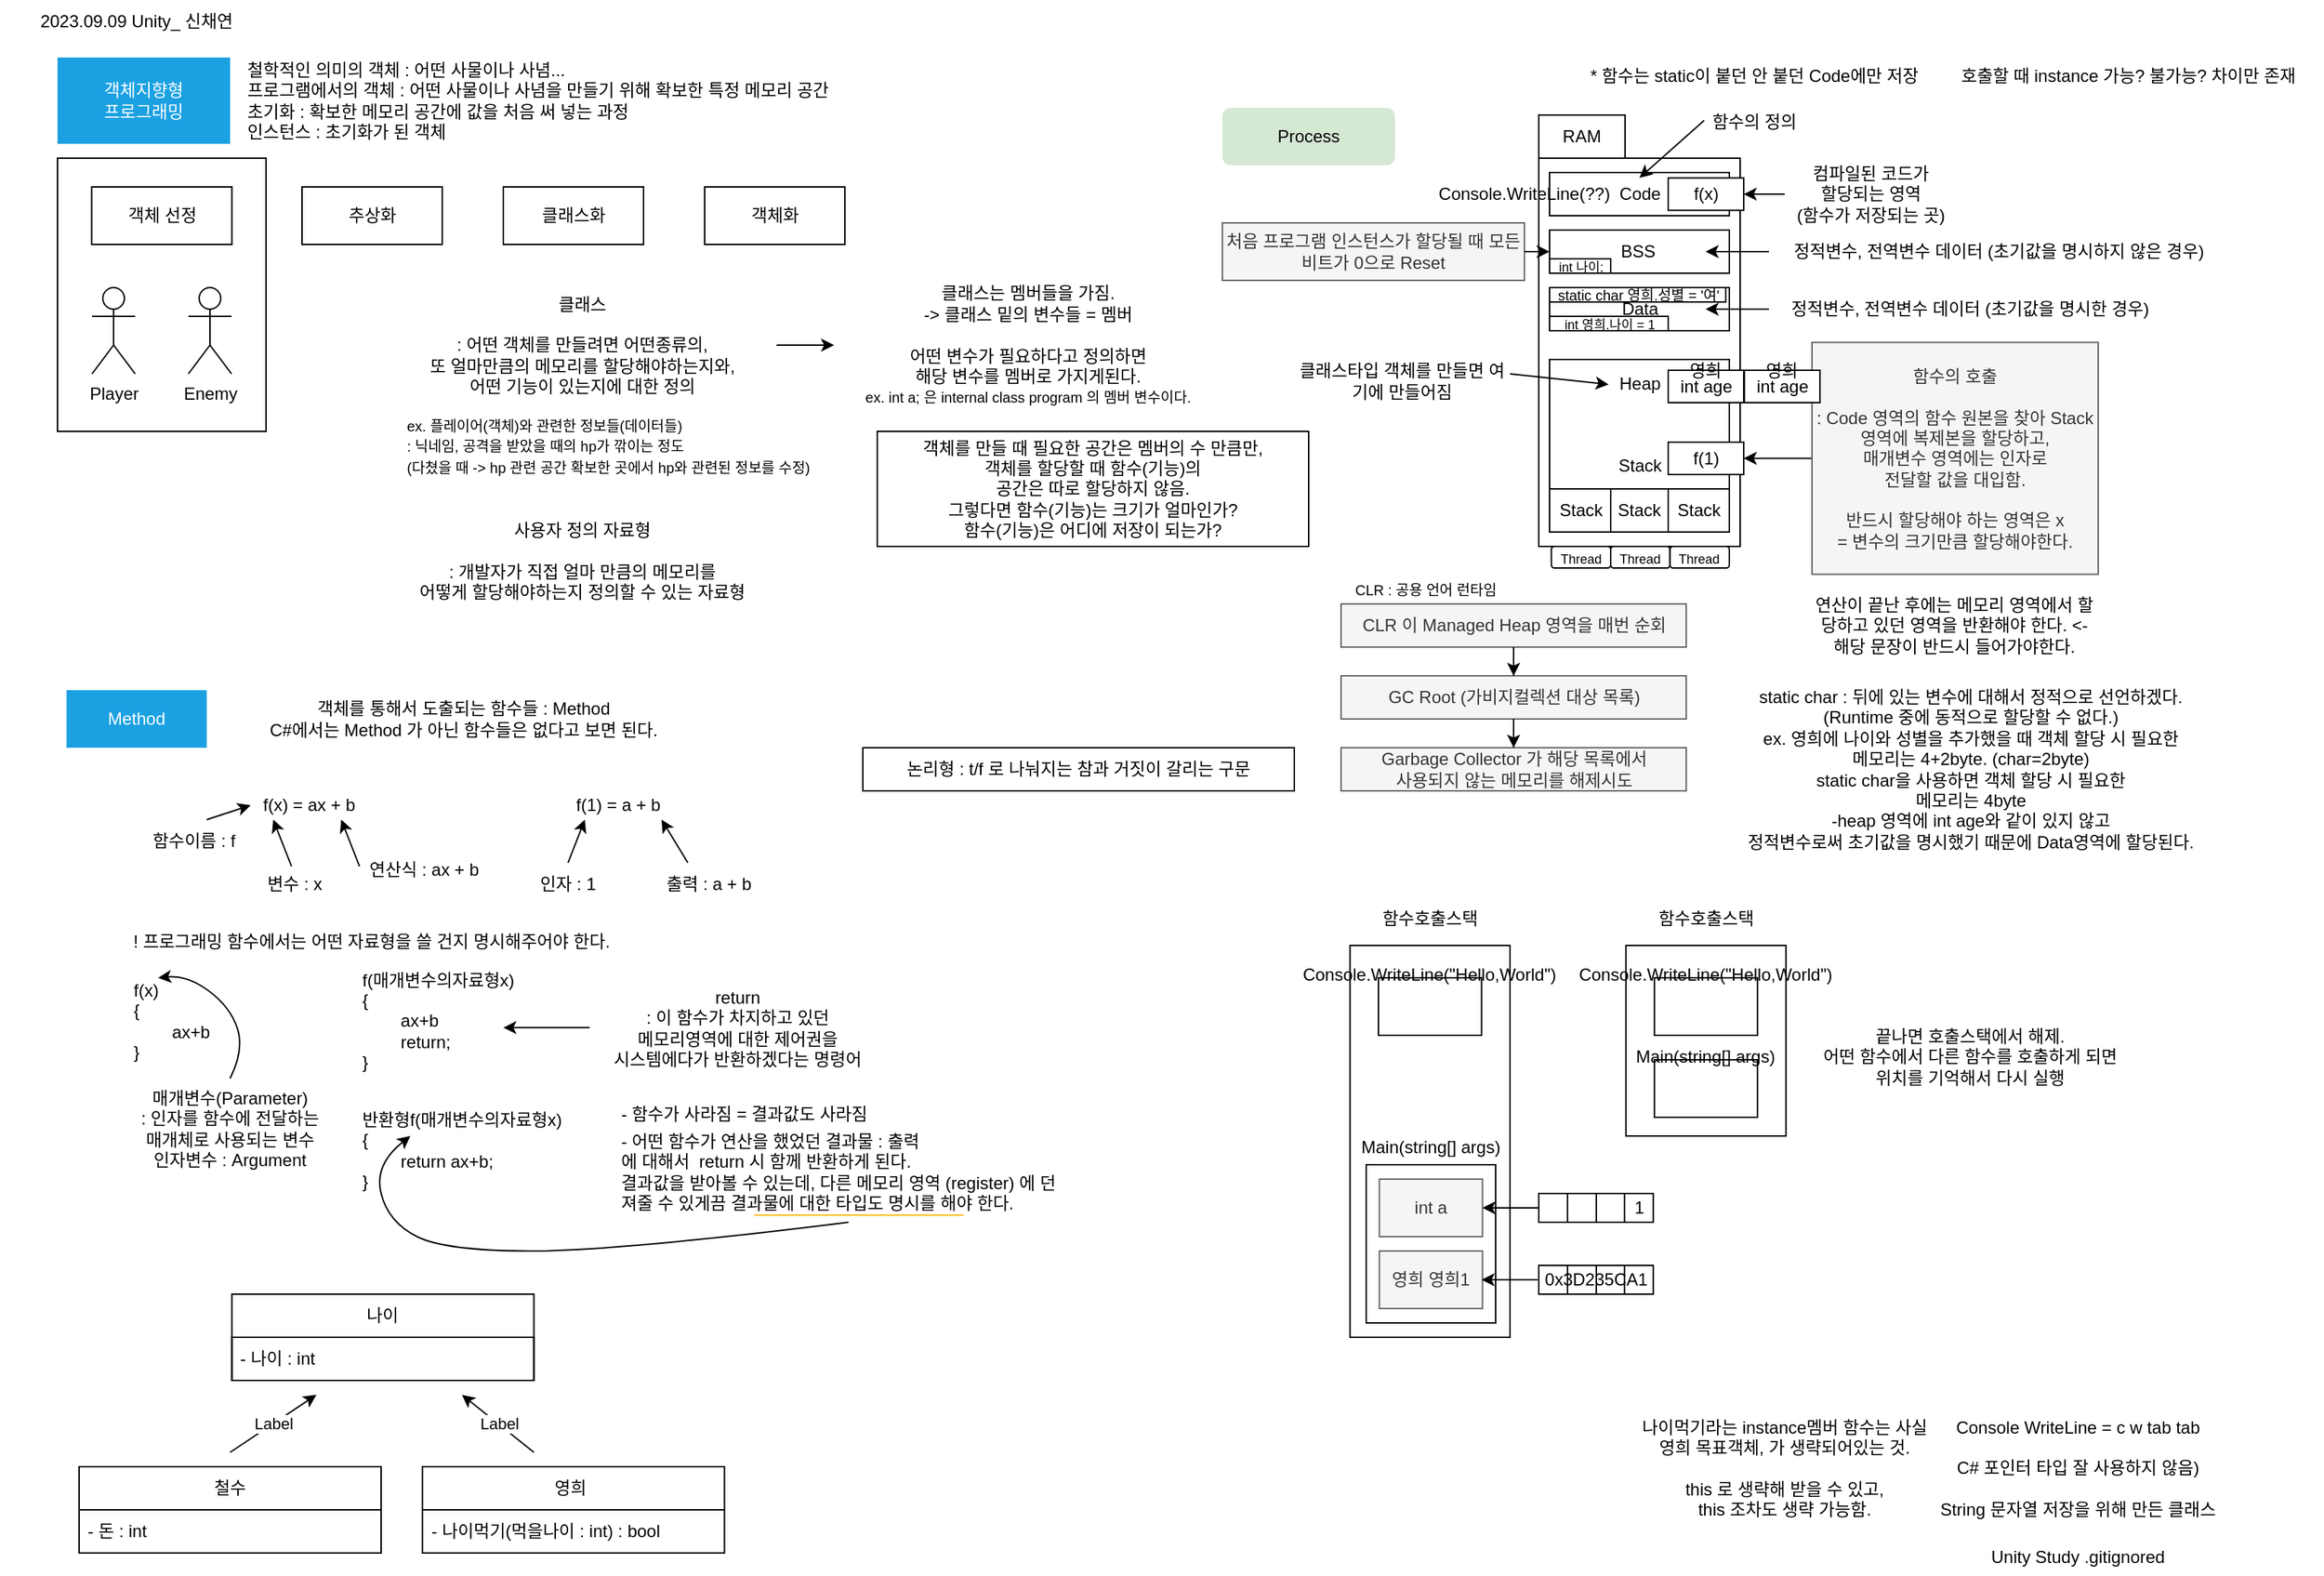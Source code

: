 <mxfile version="21.7.4" type="github">
  <diagram name="페이지-1" id="j7-m7W1ATwXPMDMl0uuA">
    <mxGraphModel dx="1195" dy="658" grid="1" gridSize="10" guides="1" tooltips="1" connect="1" arrows="1" fold="1" page="1" pageScale="1" pageWidth="827" pageHeight="1169" math="0" shadow="0">
      <root>
        <mxCell id="0" />
        <mxCell id="1" parent="0" />
        <mxCell id="wQWrI5u1uAB9rUZWqKmI-153" value="" style="rounded=0;whiteSpace=wrap;html=1;" vertex="1" parent="1">
          <mxGeometry x="938.75" y="667.5" width="111.25" height="272.5" as="geometry" />
        </mxCell>
        <mxCell id="wQWrI5u1uAB9rUZWqKmI-9" value="" style="rounded=0;whiteSpace=wrap;html=1;fontSize=6;fillColor=none;" vertex="1" parent="1">
          <mxGeometry x="40" y="120" width="145" height="190" as="geometry" />
        </mxCell>
        <mxCell id="f-Wsz4HT7Kf-OhiIunig-1" value="객체지향형&lt;br&gt;프로그래밍" style="rounded=0;whiteSpace=wrap;html=1;fillColor=#1ba1e2;strokeColor=none;fontColor=#ffffff;" parent="1" vertex="1">
          <mxGeometry x="40" y="50" width="120" height="60" as="geometry" />
        </mxCell>
        <mxCell id="f-Wsz4HT7Kf-OhiIunig-2" value="철학적인 의미의 객체 : 어떤 사물이나 사념...&lt;br&gt;프로그램에서의 객체 : 어떤 사물이나 사념을 만들기 위해 확보한 특정 메모리 공간&lt;br&gt;초기화 : 확보한 메모리 공간에 값을 처음 써 넣는 과정&lt;br&gt;&lt;div style=&quot;&quot;&gt;&lt;span style=&quot;background-color: initial;&quot;&gt;인스턴스 : 초기화가 된 객체&lt;/span&gt;&lt;/div&gt;" style="text;html=1;strokeColor=none;fillColor=none;align=left;verticalAlign=middle;whiteSpace=wrap;rounded=0;" parent="1" vertex="1">
          <mxGeometry x="170" y="55" width="510" height="50" as="geometry" />
        </mxCell>
        <mxCell id="wQWrI5u1uAB9rUZWqKmI-3" value="2023.09.09 Unity_ 신채연" style="text;html=1;strokeColor=none;fillColor=none;align=center;verticalAlign=middle;whiteSpace=wrap;rounded=0;" vertex="1" parent="1">
          <mxGeometry x="10" y="10" width="170" height="30" as="geometry" />
        </mxCell>
        <mxCell id="wQWrI5u1uAB9rUZWqKmI-4" value="객체 선정" style="rounded=0;whiteSpace=wrap;html=1;strokeWidth=1;align=center;" vertex="1" parent="1">
          <mxGeometry x="63.75" y="140" width="97.5" height="40" as="geometry" />
        </mxCell>
        <mxCell id="wQWrI5u1uAB9rUZWqKmI-10" value="" style="group" vertex="1" connectable="0" parent="1">
          <mxGeometry x="64" y="210" width="97" height="60" as="geometry" />
        </mxCell>
        <mxCell id="wQWrI5u1uAB9rUZWqKmI-5" value="Player" style="shape=umlActor;verticalLabelPosition=bottom;verticalAlign=top;html=1;outlineConnect=0;" vertex="1" parent="wQWrI5u1uAB9rUZWqKmI-10">
          <mxGeometry width="30" height="60" as="geometry" />
        </mxCell>
        <mxCell id="wQWrI5u1uAB9rUZWqKmI-8" value="Enemy" style="shape=umlActor;verticalLabelPosition=bottom;verticalAlign=top;html=1;outlineConnect=0;" vertex="1" parent="wQWrI5u1uAB9rUZWqKmI-10">
          <mxGeometry x="67" width="30" height="60" as="geometry" />
        </mxCell>
        <mxCell id="wQWrI5u1uAB9rUZWqKmI-12" value="추상화" style="rounded=0;whiteSpace=wrap;html=1;strokeWidth=1;align=center;" vertex="1" parent="1">
          <mxGeometry x="210" y="140" width="97.5" height="40" as="geometry" />
        </mxCell>
        <mxCell id="wQWrI5u1uAB9rUZWqKmI-13" value="클래스화" style="rounded=0;whiteSpace=wrap;html=1;strokeWidth=1;align=center;" vertex="1" parent="1">
          <mxGeometry x="350" y="140" width="97.5" height="40" as="geometry" />
        </mxCell>
        <mxCell id="wQWrI5u1uAB9rUZWqKmI-14" value="객체화" style="rounded=0;whiteSpace=wrap;html=1;strokeWidth=1;align=center;" vertex="1" parent="1">
          <mxGeometry x="490" y="140" width="97.5" height="40" as="geometry" />
        </mxCell>
        <mxCell id="wQWrI5u1uAB9rUZWqKmI-22" style="edgeStyle=orthogonalEdgeStyle;rounded=0;orthogonalLoop=1;jettySize=auto;html=1;" edge="1" parent="1" source="wQWrI5u1uAB9rUZWqKmI-16" target="wQWrI5u1uAB9rUZWqKmI-21">
          <mxGeometry relative="1" as="geometry" />
        </mxCell>
        <mxCell id="wQWrI5u1uAB9rUZWqKmI-16" value="클래스&lt;br&gt;&lt;br&gt;: 어떤 객체를 만들려면 어떤종류의,&lt;br&gt;또 얼마만큼의 메모리를 할당해야하는지와,&lt;br&gt;어떤 기능이 있는지에 대한 정의" style="text;html=1;strokeColor=none;fillColor=none;align=center;verticalAlign=middle;whiteSpace=wrap;rounded=0;" vertex="1" parent="1">
          <mxGeometry x="270" y="210" width="270" height="80" as="geometry" />
        </mxCell>
        <mxCell id="wQWrI5u1uAB9rUZWqKmI-17" value="&lt;font style=&quot;font-size: 10px;&quot;&gt;ex. 플레이어(객체)와 관련한 정보들(데이터들)&lt;br&gt;: 닉네임, 공격을 받았을 때의 hp가 깎이는 정도&lt;br&gt;(다쳤을 때 -&amp;gt; hp 관련 공간 확보한 곳에서 hp와 관련된 정보를 수정)&lt;/font&gt;" style="text;html=1;strokeColor=none;fillColor=none;align=left;verticalAlign=middle;whiteSpace=wrap;rounded=0;" vertex="1" parent="1">
          <mxGeometry x="281.25" y="280" width="306.25" height="80" as="geometry" />
        </mxCell>
        <mxCell id="wQWrI5u1uAB9rUZWqKmI-20" value="사용자 정의 자료형&lt;br&gt;&lt;br&gt;: 개발자가 직접 얼마 만큼의 메모리를&lt;br&gt;어떻게 할당해야하는지 정의할 수 있는 자료형" style="text;html=1;strokeColor=none;fillColor=none;align=center;verticalAlign=middle;whiteSpace=wrap;rounded=0;" vertex="1" parent="1">
          <mxGeometry x="270" y="360" width="270" height="80" as="geometry" />
        </mxCell>
        <mxCell id="wQWrI5u1uAB9rUZWqKmI-21" value="클래스는 멤버들을 가짐.&lt;br&gt;-&amp;gt; 클래스 밑의 변수들 = 멤버&lt;br&gt;&lt;br&gt;어떤 변수가 필요하다고 정의하면&lt;br&gt;해당 변수를 멤버로 가지게된다.&lt;br&gt;&lt;font style=&quot;font-size: 10px;&quot;&gt;ex. int a; 은 internal class program 의 멤버 변수이다.&lt;/font&gt;" style="text;html=1;strokeColor=none;fillColor=none;align=center;verticalAlign=middle;whiteSpace=wrap;rounded=0;" vertex="1" parent="1">
          <mxGeometry x="580" y="210" width="270" height="80" as="geometry" />
        </mxCell>
        <mxCell id="wQWrI5u1uAB9rUZWqKmI-23" value="객체를 만들 때 필요한 공간은 멤버의 수 만큼만,&lt;br&gt;객체를 할당할 때 함수(기능)의&lt;br&gt;공간은 따로 할당하지 않음.&lt;br&gt;그렇다면 함수(기능)는 크기가 얼마인가?&lt;br&gt;함수(기능)은 어디에 저장이 되는가?" style="text;html=1;strokeColor=default;fillColor=none;align=center;verticalAlign=middle;whiteSpace=wrap;rounded=0;" vertex="1" parent="1">
          <mxGeometry x="610" y="310" width="300" height="80" as="geometry" />
        </mxCell>
        <mxCell id="wQWrI5u1uAB9rUZWqKmI-24" value="" style="rounded=0;whiteSpace=wrap;html=1;" vertex="1" parent="1">
          <mxGeometry x="1070" y="120" width="140" height="270" as="geometry" />
        </mxCell>
        <mxCell id="wQWrI5u1uAB9rUZWqKmI-25" value="RAM" style="rounded=0;whiteSpace=wrap;html=1;" vertex="1" parent="1">
          <mxGeometry x="1070" y="90" width="60" height="30" as="geometry" />
        </mxCell>
        <mxCell id="wQWrI5u1uAB9rUZWqKmI-27" value="Code" style="rounded=0;whiteSpace=wrap;html=1;" vertex="1" parent="1">
          <mxGeometry x="1077.5" y="130" width="125" height="30" as="geometry" />
        </mxCell>
        <mxCell id="wQWrI5u1uAB9rUZWqKmI-32" value="BSS&lt;span style=&quot;white-space: pre;&quot;&gt;&#x9;&lt;/span&gt;" style="rounded=0;whiteSpace=wrap;html=1;" vertex="1" parent="1">
          <mxGeometry x="1077.5" y="170" width="125" height="30" as="geometry" />
        </mxCell>
        <mxCell id="wQWrI5u1uAB9rUZWqKmI-33" value="Data" style="rounded=0;whiteSpace=wrap;html=1;" vertex="1" parent="1">
          <mxGeometry x="1077.5" y="210" width="125" height="30" as="geometry" />
        </mxCell>
        <mxCell id="wQWrI5u1uAB9rUZWqKmI-34" value="Heap&lt;br&gt;&lt;br&gt;&lt;br&gt;&lt;br&gt;Stack" style="rounded=0;whiteSpace=wrap;html=1;" vertex="1" parent="1">
          <mxGeometry x="1077.5" y="260" width="125" height="90" as="geometry" />
        </mxCell>
        <mxCell id="wQWrI5u1uAB9rUZWqKmI-35" value="클래스타입 객체를 만들면 여기에 만들어짐" style="text;html=1;strokeColor=none;fillColor=none;align=center;verticalAlign=middle;whiteSpace=wrap;rounded=0;" vertex="1" parent="1">
          <mxGeometry x="900" y="260" width="150" height="30" as="geometry" />
        </mxCell>
        <mxCell id="wQWrI5u1uAB9rUZWqKmI-40" value="" style="endArrow=classic;html=1;rounded=0;exitX=1;exitY=0.5;exitDx=0;exitDy=0;" edge="1" parent="1">
          <mxGeometry width="50" height="50" relative="1" as="geometry">
            <mxPoint x="1050" y="270" as="sourcePoint" />
            <mxPoint x="1118.52" y="277.338" as="targetPoint" />
          </mxGeometry>
        </mxCell>
        <mxCell id="wQWrI5u1uAB9rUZWqKmI-41" value="컴파일된 코드가&lt;br&gt;할당되는 영역&lt;br&gt;(함수가 저장되는 곳)" style="text;html=1;strokeColor=none;fillColor=none;align=center;verticalAlign=middle;whiteSpace=wrap;rounded=0;" vertex="1" parent="1">
          <mxGeometry x="1241" y="120" width="120" height="50" as="geometry" />
        </mxCell>
        <mxCell id="wQWrI5u1uAB9rUZWqKmI-48" value="" style="group" vertex="1" connectable="0" parent="1">
          <mxGeometry x="1160" y="260" width="52.5" height="30" as="geometry" />
        </mxCell>
        <mxCell id="wQWrI5u1uAB9rUZWqKmI-44" value="int age" style="rounded=0;whiteSpace=wrap;html=1;" vertex="1" parent="wQWrI5u1uAB9rUZWqKmI-48">
          <mxGeometry y="7.5" width="52.5" height="22.5" as="geometry" />
        </mxCell>
        <mxCell id="wQWrI5u1uAB9rUZWqKmI-45" value="영희" style="text;html=1;strokeColor=none;fillColor=none;align=center;verticalAlign=middle;whiteSpace=wrap;rounded=0;" vertex="1" parent="wQWrI5u1uAB9rUZWqKmI-48">
          <mxGeometry x="11.25" width="30" height="15" as="geometry" />
        </mxCell>
        <mxCell id="wQWrI5u1uAB9rUZWqKmI-49" value="Method" style="rounded=0;whiteSpace=wrap;html=1;strokeWidth=1;align=center;fillColor=#1ba1e2;fontColor=#ffffff;strokeColor=none;" vertex="1" parent="1">
          <mxGeometry x="46.25" y="490" width="97.5" height="40" as="geometry" />
        </mxCell>
        <mxCell id="wQWrI5u1uAB9rUZWqKmI-50" value="객체를 통해서 도출되는 함수들 : Method&lt;br&gt;C#에서는 Method 가 아닌 함수들은 없다고 보면 된다." style="text;html=1;strokeColor=none;fillColor=none;align=center;verticalAlign=middle;whiteSpace=wrap;rounded=0;" vertex="1" parent="1">
          <mxGeometry x="170" y="485" width="305" height="50" as="geometry" />
        </mxCell>
        <mxCell id="wQWrI5u1uAB9rUZWqKmI-51" value="f(x) = ax + b" style="text;html=1;strokeColor=none;fillColor=none;align=center;verticalAlign=middle;whiteSpace=wrap;rounded=0;fontSize=12;fontFamily=Helvetica;" vertex="1" parent="1">
          <mxGeometry x="170" y="555" width="90" height="30" as="geometry" />
        </mxCell>
        <mxCell id="wQWrI5u1uAB9rUZWqKmI-52" value="함수이름 : f" style="text;html=1;strokeColor=none;fillColor=none;align=center;verticalAlign=middle;whiteSpace=wrap;rounded=0;fontSize=12;fontFamily=Helvetica;" vertex="1" parent="1">
          <mxGeometry x="90" y="580" width="90" height="30" as="geometry" />
        </mxCell>
        <mxCell id="wQWrI5u1uAB9rUZWqKmI-53" value="변수 : x" style="text;html=1;strokeColor=none;fillColor=none;align=center;verticalAlign=middle;whiteSpace=wrap;rounded=0;fontSize=12;fontFamily=Helvetica;" vertex="1" parent="1">
          <mxGeometry x="160" y="610" width="90" height="30" as="geometry" />
        </mxCell>
        <mxCell id="wQWrI5u1uAB9rUZWqKmI-55" value="연산식 : ax + b" style="text;html=1;strokeColor=none;fillColor=none;align=center;verticalAlign=middle;whiteSpace=wrap;rounded=0;fontSize=12;fontFamily=Helvetica;" vertex="1" parent="1">
          <mxGeometry x="250" y="600" width="90" height="30" as="geometry" />
        </mxCell>
        <mxCell id="wQWrI5u1uAB9rUZWqKmI-56" value="" style="endArrow=classic;html=1;rounded=0;hachureGap=4;fontFamily=Architects Daughter;fontSource=https%3A%2F%2Ffonts.googleapis.com%2Fcss%3Ffamily%3DArchitects%2BDaughter;fontSize=20;fontColor=default;entryX=0;entryY=0.5;entryDx=0;entryDy=0;" edge="1" parent="1">
          <mxGeometry width="50" height="50" relative="1" as="geometry">
            <mxPoint x="143.75" y="580" as="sourcePoint" />
            <mxPoint x="174.25" y="570" as="targetPoint" />
          </mxGeometry>
        </mxCell>
        <mxCell id="wQWrI5u1uAB9rUZWqKmI-58" value="" style="endArrow=classic;html=1;rounded=0;hachureGap=4;fontFamily=Architects Daughter;fontSource=https%3A%2F%2Ffonts.googleapis.com%2Fcss%3Ffamily%3DArchitects%2BDaughter;fontSize=20;fontColor=default;entryX=0.222;entryY=0.833;entryDx=0;entryDy=0;entryPerimeter=0;" edge="1" parent="1" target="wQWrI5u1uAB9rUZWqKmI-51">
          <mxGeometry width="50" height="50" relative="1" as="geometry">
            <mxPoint x="202.727" y="612.5" as="sourcePoint" />
            <mxPoint x="207.273" y="587.5" as="targetPoint" />
          </mxGeometry>
        </mxCell>
        <mxCell id="wQWrI5u1uAB9rUZWqKmI-59" value="" style="endArrow=classic;html=1;rounded=0;hachureGap=4;fontFamily=Architects Daughter;fontSource=https%3A%2F%2Ffonts.googleapis.com%2Fcss%3Ffamily%3DArchitects%2BDaughter;fontSize=20;fontColor=default;entryX=0.222;entryY=0.833;entryDx=0;entryDy=0;entryPerimeter=0;" edge="1" parent="1">
          <mxGeometry width="50" height="50" relative="1" as="geometry">
            <mxPoint x="249.997" y="612.5" as="sourcePoint" />
            <mxPoint x="237.27" y="580" as="targetPoint" />
          </mxGeometry>
        </mxCell>
        <mxCell id="wQWrI5u1uAB9rUZWqKmI-60" value="f(1) = a + b" style="text;html=1;strokeColor=none;fillColor=none;align=center;verticalAlign=middle;whiteSpace=wrap;rounded=0;fontSize=12;fontFamily=Helvetica;" vertex="1" parent="1">
          <mxGeometry x="385" y="555" width="90" height="30" as="geometry" />
        </mxCell>
        <mxCell id="wQWrI5u1uAB9rUZWqKmI-61" value="인자 : 1" style="text;html=1;strokeColor=none;fillColor=none;align=center;verticalAlign=middle;whiteSpace=wrap;rounded=0;fontSize=12;fontFamily=Helvetica;" vertex="1" parent="1">
          <mxGeometry x="350" y="610" width="90" height="30" as="geometry" />
        </mxCell>
        <mxCell id="wQWrI5u1uAB9rUZWqKmI-62" value="출력 : a + b" style="text;html=1;strokeColor=none;fillColor=none;align=center;verticalAlign=middle;whiteSpace=wrap;rounded=0;fontSize=12;fontFamily=Helvetica;" vertex="1" parent="1">
          <mxGeometry x="447.5" y="610" width="90" height="30" as="geometry" />
        </mxCell>
        <mxCell id="wQWrI5u1uAB9rUZWqKmI-65" value="" style="endArrow=classic;html=1;rounded=0;hachureGap=4;fontFamily=Architects Daughter;fontSource=https%3A%2F%2Ffonts.googleapis.com%2Fcss%3Ffamily%3DArchitects%2BDaughter;fontSize=20;fontColor=default;exitX=0.5;exitY=0;exitDx=0;exitDy=0;" edge="1" parent="1" source="wQWrI5u1uAB9rUZWqKmI-61">
          <mxGeometry width="50" height="50" relative="1" as="geometry">
            <mxPoint x="383.32" y="604.61" as="sourcePoint" />
            <mxPoint x="406.687" y="580" as="targetPoint" />
          </mxGeometry>
        </mxCell>
        <mxCell id="wQWrI5u1uAB9rUZWqKmI-67" value="" style="endArrow=classic;html=1;rounded=0;hachureGap=4;fontFamily=Architects Daughter;fontSource=https%3A%2F%2Ffonts.googleapis.com%2Fcss%3Ffamily%3DArchitects%2BDaughter;fontSize=20;fontColor=default;exitX=0.5;exitY=0;exitDx=0;exitDy=0;entryX=0.833;entryY=0.833;entryDx=0;entryDy=0;entryPerimeter=0;" edge="1" parent="1" target="wQWrI5u1uAB9rUZWqKmI-60">
          <mxGeometry width="50" height="50" relative="1" as="geometry">
            <mxPoint x="478.31" y="610" as="sourcePoint" />
            <mxPoint x="489.997" y="580" as="targetPoint" />
          </mxGeometry>
        </mxCell>
        <mxCell id="wQWrI5u1uAB9rUZWqKmI-68" value="f(x)&lt;br&gt;{&lt;br&gt;&lt;span style=&quot;white-space: pre;&quot;&gt;&#x9;&lt;/span&gt;ax+b&lt;br&gt;}" style="text;html=1;strokeColor=none;fillColor=none;align=left;verticalAlign=middle;whiteSpace=wrap;rounded=0;" vertex="1" parent="1">
          <mxGeometry x="91" y="680" width="70" height="80" as="geometry" />
        </mxCell>
        <mxCell id="wQWrI5u1uAB9rUZWqKmI-71" value="! 프로그래밍 함수에서는 어떤 자료형을 쓸 건지 명시해주어야 한다." style="text;html=1;strokeColor=none;fillColor=none;align=center;verticalAlign=middle;whiteSpace=wrap;rounded=0;" vertex="1" parent="1">
          <mxGeometry x="68.75" y="650" width="378.75" height="30" as="geometry" />
        </mxCell>
        <mxCell id="wQWrI5u1uAB9rUZWqKmI-72" value="f(매개변수의자료형x)&lt;br&gt;{&lt;br&gt;&lt;span style=&quot;white-space: pre;&quot;&gt;&#x9;&lt;/span&gt;ax+b&lt;br&gt;&lt;span style=&quot;white-space: pre;&quot;&gt;&#x9;&lt;/span&gt;return;&lt;br&gt;}" style="text;html=1;strokeColor=none;fillColor=none;align=left;verticalAlign=middle;whiteSpace=wrap;rounded=0;" vertex="1" parent="1">
          <mxGeometry x="250" y="680" width="180" height="80" as="geometry" />
        </mxCell>
        <mxCell id="wQWrI5u1uAB9rUZWqKmI-75" value="f(1)" style="rounded=0;whiteSpace=wrap;html=1;" vertex="1" parent="1">
          <mxGeometry x="1160" y="317.5" width="52.5" height="22.5" as="geometry" />
        </mxCell>
        <mxCell id="wQWrI5u1uAB9rUZWqKmI-78" value="" style="edgeStyle=orthogonalEdgeStyle;rounded=0;orthogonalLoop=1;jettySize=auto;html=1;" edge="1" parent="1" source="wQWrI5u1uAB9rUZWqKmI-41" target="wQWrI5u1uAB9rUZWqKmI-77">
          <mxGeometry relative="1" as="geometry">
            <mxPoint x="1241" y="145" as="sourcePoint" />
            <mxPoint x="1203" y="145" as="targetPoint" />
          </mxGeometry>
        </mxCell>
        <mxCell id="wQWrI5u1uAB9rUZWqKmI-77" value="f(x)" style="rounded=0;whiteSpace=wrap;html=1;" vertex="1" parent="1">
          <mxGeometry x="1160" y="133.75" width="52.5" height="22.5" as="geometry" />
        </mxCell>
        <mxCell id="wQWrI5u1uAB9rUZWqKmI-79" value="함수의 정의" style="text;html=1;strokeColor=none;fillColor=none;align=center;verticalAlign=middle;whiteSpace=wrap;rounded=0;" vertex="1" parent="1">
          <mxGeometry x="1160" y="70" width="120" height="50" as="geometry" />
        </mxCell>
        <mxCell id="wQWrI5u1uAB9rUZWqKmI-81" style="edgeStyle=orthogonalEdgeStyle;rounded=0;orthogonalLoop=1;jettySize=auto;html=1;entryX=1;entryY=0.5;entryDx=0;entryDy=0;" edge="1" parent="1" source="wQWrI5u1uAB9rUZWqKmI-80" target="wQWrI5u1uAB9rUZWqKmI-75">
          <mxGeometry relative="1" as="geometry" />
        </mxCell>
        <mxCell id="wQWrI5u1uAB9rUZWqKmI-80" value="함수의 호출&lt;br&gt;&lt;br&gt;: Code 영역의 함수 원본을 찾아 Stack 영역에 복제본을 할당하고,&lt;br&gt;매개변수 영역에는 인자로&lt;br&gt;전달할 값을 대입함.&lt;br&gt;&lt;br&gt;반드시 할당해야 하는 영역은 x&lt;br&gt;= 변수의 크기만큼 할당해야한다." style="text;html=1;strokeColor=#666666;fillColor=#f5f5f5;align=center;verticalAlign=middle;whiteSpace=wrap;rounded=0;fontColor=#333333;" vertex="1" parent="1">
          <mxGeometry x="1260" y="248.13" width="199" height="161.25" as="geometry" />
        </mxCell>
        <mxCell id="wQWrI5u1uAB9rUZWqKmI-83" value="" style="endArrow=classic;html=1;rounded=0;entryX=0.337;entryY=0.004;entryDx=0;entryDy=0;entryPerimeter=0;" edge="1" parent="1">
          <mxGeometry width="50" height="50" relative="1" as="geometry">
            <mxPoint x="1185" y="93.75" as="sourcePoint" />
            <mxPoint x="1139.995" y="133.75" as="targetPoint" />
          </mxGeometry>
        </mxCell>
        <mxCell id="wQWrI5u1uAB9rUZWqKmI-84" value="" style="curved=1;endArrow=classic;html=1;rounded=0;entryX=0.271;entryY=0.125;entryDx=0;entryDy=0;entryPerimeter=0;" edge="1" parent="1" target="wQWrI5u1uAB9rUZWqKmI-68">
          <mxGeometry width="50" height="50" relative="1" as="geometry">
            <mxPoint x="160" y="760" as="sourcePoint" />
            <mxPoint x="120" y="680" as="targetPoint" />
            <Array as="points">
              <mxPoint x="170" y="740" />
              <mxPoint x="160" y="710" />
              <mxPoint x="130" y="688" />
            </Array>
          </mxGeometry>
        </mxCell>
        <mxCell id="wQWrI5u1uAB9rUZWqKmI-85" value="매개변수(Parameter)&lt;br&gt;: 인자를 함수에 전달하는&lt;br&gt;매개체로 사용되는 변수&lt;br&gt;인자변수 : Argument" style="text;html=1;strokeColor=none;fillColor=none;align=center;verticalAlign=middle;whiteSpace=wrap;rounded=0;" vertex="1" parent="1">
          <mxGeometry y="760" width="320" height="70" as="geometry" />
        </mxCell>
        <mxCell id="wQWrI5u1uAB9rUZWqKmI-86" value="연산이 끝난 후에는 메모리 영역에서 할당하고 있던 영역을 반환해야 한다. &amp;lt;- 해당 문장이 반드시 들어가야한다." style="text;html=1;strokeColor=none;fillColor=none;align=center;verticalAlign=middle;whiteSpace=wrap;rounded=0;" vertex="1" parent="1">
          <mxGeometry x="1259" y="420" width="200" height="50" as="geometry" />
        </mxCell>
        <mxCell id="wQWrI5u1uAB9rUZWqKmI-87" value="return&lt;br&gt;: 이 함수가 차지하고 있던&lt;br&gt;메모리영역에 대한 제어권을&lt;br&gt;시스템에다가 반환하겠다는 명령어" style="text;html=1;strokeColor=none;fillColor=none;align=center;verticalAlign=middle;whiteSpace=wrap;rounded=0;" vertex="1" parent="1">
          <mxGeometry x="417.5" y="690" width="190" height="70" as="geometry" />
        </mxCell>
        <mxCell id="wQWrI5u1uAB9rUZWqKmI-89" value="" style="endArrow=classic;html=1;rounded=0;" edge="1" parent="1">
          <mxGeometry width="50" height="50" relative="1" as="geometry">
            <mxPoint x="410" y="724.66" as="sourcePoint" />
            <mxPoint x="350" y="724.66" as="targetPoint" />
          </mxGeometry>
        </mxCell>
        <mxCell id="wQWrI5u1uAB9rUZWqKmI-90" value="- 어떤 함수가 연산을 했었던 결과물 : 출력&lt;br&gt;에 대해서&amp;nbsp; return 시 함께 반환하게 된다.&lt;br&gt;결과값을 받아볼 수 있는데, 다른 메모리 영역 (register) 에 던져줄 수 있게끔 결과물에 대한 타입도 명시를 해야 한다." style="text;html=1;strokeColor=none;fillColor=none;align=left;verticalAlign=middle;whiteSpace=wrap;rounded=0;" vertex="1" parent="1">
          <mxGeometry x="430" y="800" width="310" height="50" as="geometry" />
        </mxCell>
        <mxCell id="wQWrI5u1uAB9rUZWqKmI-91" value="- 함수가 사라짐 = 결과값도 사라짐" style="text;html=1;strokeColor=none;fillColor=none;align=left;verticalAlign=middle;whiteSpace=wrap;rounded=0;" vertex="1" parent="1">
          <mxGeometry x="430" y="770" width="190" height="30" as="geometry" />
        </mxCell>
        <mxCell id="wQWrI5u1uAB9rUZWqKmI-92" value="반환형f(매개변수의자료형x)&lt;br&gt;{&lt;br&gt;&lt;span style=&quot;white-space: pre;&quot;&gt;&#x9;&lt;/span&gt;return ax+b;&lt;br&gt;}" style="text;html=1;strokeColor=none;fillColor=none;align=left;verticalAlign=middle;whiteSpace=wrap;rounded=0;" vertex="1" parent="1">
          <mxGeometry x="250" y="770" width="180" height="80" as="geometry" />
        </mxCell>
        <mxCell id="wQWrI5u1uAB9rUZWqKmI-93" value="" style="curved=1;endArrow=classic;html=1;rounded=0;" edge="1" parent="1">
          <mxGeometry width="50" height="50" relative="1" as="geometry">
            <mxPoint x="590" y="860" as="sourcePoint" />
            <mxPoint x="285.357" y="800" as="targetPoint" />
            <Array as="points">
              <mxPoint x="430" y="880" />
              <mxPoint x="310" y="880" />
              <mxPoint x="270" y="860" />
              <mxPoint x="260" y="820" />
            </Array>
          </mxGeometry>
        </mxCell>
        <mxCell id="wQWrI5u1uAB9rUZWqKmI-94" value="" style="endArrow=none;html=1;rounded=0;strokeColor=#FFBC21;" edge="1" parent="1">
          <mxGeometry width="50" height="50" relative="1" as="geometry">
            <mxPoint x="524.5" y="855" as="sourcePoint" />
            <mxPoint x="670" y="855" as="targetPoint" />
          </mxGeometry>
        </mxCell>
        <mxCell id="wQWrI5u1uAB9rUZWqKmI-95" value="논리형 : t/f 로 나눠지는 참과 거짓이 갈리는 구문" style="text;html=1;strokeColor=default;fillColor=none;align=center;verticalAlign=middle;whiteSpace=wrap;rounded=0;" vertex="1" parent="1">
          <mxGeometry x="600" y="530" width="300" height="30" as="geometry" />
        </mxCell>
        <mxCell id="wQWrI5u1uAB9rUZWqKmI-96" value="정적변수, 전역변수 데이터 (초기값을 명시하지 않은 경우)" style="text;html=1;strokeColor=none;fillColor=none;align=center;verticalAlign=middle;whiteSpace=wrap;rounded=0;" vertex="1" parent="1">
          <mxGeometry x="1230" y="175" width="320" height="20" as="geometry" />
        </mxCell>
        <mxCell id="wQWrI5u1uAB9rUZWqKmI-103" value="" style="endArrow=classic;html=1;rounded=0;entryX=0.337;entryY=0.004;entryDx=0;entryDy=0;entryPerimeter=0;exitX=0;exitY=0.5;exitDx=0;exitDy=0;" edge="1" parent="1" source="wQWrI5u1uAB9rUZWqKmI-96">
          <mxGeometry width="50" height="50" relative="1" as="geometry">
            <mxPoint x="1241" y="205" as="sourcePoint" />
            <mxPoint x="1185.995" y="185" as="targetPoint" />
          </mxGeometry>
        </mxCell>
        <mxCell id="wQWrI5u1uAB9rUZWqKmI-104" value="처음 프로그램 인스턴스가 할당될 때 모든 비트가 0으로 Reset" style="text;html=1;strokeColor=#666666;fillColor=#f5f5f5;align=center;verticalAlign=middle;whiteSpace=wrap;rounded=0;fontColor=#333333;" vertex="1" parent="1">
          <mxGeometry x="850" y="165" width="210" height="40" as="geometry" />
        </mxCell>
        <mxCell id="wQWrI5u1uAB9rUZWqKmI-105" value="" style="endArrow=classic;html=1;rounded=0;" edge="1" parent="1" target="wQWrI5u1uAB9rUZWqKmI-32">
          <mxGeometry width="50" height="50" relative="1" as="geometry">
            <mxPoint x="1060" y="185" as="sourcePoint" />
            <mxPoint x="1090" y="135" as="targetPoint" />
          </mxGeometry>
        </mxCell>
        <mxCell id="wQWrI5u1uAB9rUZWqKmI-106" value="정적변수, 전역변수 데이터 (초기값을 명시한 경우)" style="text;html=1;strokeColor=none;fillColor=none;align=center;verticalAlign=middle;whiteSpace=wrap;rounded=0;" vertex="1" parent="1">
          <mxGeometry x="1230" y="215" width="280" height="20" as="geometry" />
        </mxCell>
        <mxCell id="wQWrI5u1uAB9rUZWqKmI-107" value="" style="endArrow=classic;html=1;rounded=0;entryX=0.337;entryY=0.004;entryDx=0;entryDy=0;entryPerimeter=0;exitX=0;exitY=0.5;exitDx=0;exitDy=0;" edge="1" parent="1" source="wQWrI5u1uAB9rUZWqKmI-106">
          <mxGeometry width="50" height="50" relative="1" as="geometry">
            <mxPoint x="1241" y="245" as="sourcePoint" />
            <mxPoint x="1185.995" y="225" as="targetPoint" />
          </mxGeometry>
        </mxCell>
        <mxCell id="wQWrI5u1uAB9rUZWqKmI-108" value="&lt;font style=&quot;font-size: 9px;&quot;&gt;int 나이;&lt;/font&gt;" style="rounded=0;whiteSpace=wrap;html=1;" vertex="1" parent="1">
          <mxGeometry x="1077.5" y="190" width="42.5" height="10" as="geometry" />
        </mxCell>
        <mxCell id="wQWrI5u1uAB9rUZWqKmI-109" value="&lt;font style=&quot;font-size: 9px;&quot;&gt;int 영희.나이 = 1&lt;/font&gt;" style="rounded=0;whiteSpace=wrap;html=1;" vertex="1" parent="1">
          <mxGeometry x="1077.5" y="230" width="82.5" height="10" as="geometry" />
        </mxCell>
        <mxCell id="wQWrI5u1uAB9rUZWqKmI-110" value="static char : 뒤에 있는 변수에 대해서 정적으로 선언하겠다.&lt;br&gt;(Runtime 중에 동적으로 할당할 수 없다.)&lt;br&gt;ex. 영희에 나이와 성별을 추가했을 때 객체 할당 시 필요한&lt;br&gt;메모리는 4+2byte. (char=2byte)&lt;br&gt;static char을 사용하면 객체 할당 시 필요한&lt;br&gt;메모리는 4byte&lt;br&gt;-heap 영역에 int age와 같이 있지 않고&lt;br&gt;정적변수로써 초기값을 명시했기 때문에 Data영역에 할당된다." style="text;html=1;strokeColor=none;fillColor=none;align=center;verticalAlign=middle;whiteSpace=wrap;rounded=0;" vertex="1" parent="1">
          <mxGeometry x="1195.5" y="480" width="349" height="130" as="geometry" />
        </mxCell>
        <mxCell id="wQWrI5u1uAB9rUZWqKmI-111" value="&lt;font size=&quot;1&quot;&gt;static char 영희.성별 = &#39;여&#39;&lt;/font&gt;" style="rounded=0;whiteSpace=wrap;html=1;" vertex="1" parent="1">
          <mxGeometry x="1077.5" y="210" width="122.5" height="10" as="geometry" />
        </mxCell>
        <mxCell id="wQWrI5u1uAB9rUZWqKmI-119" value="" style="rounded=0;whiteSpace=wrap;html=1;" vertex="1" parent="1">
          <mxGeometry x="1130.63" y="667.5" width="111.25" height="132.5" as="geometry" />
        </mxCell>
        <mxCell id="wQWrI5u1uAB9rUZWqKmI-120" value="함수호출스택" style="text;html=1;strokeColor=none;fillColor=none;align=center;verticalAlign=middle;whiteSpace=wrap;rounded=0;" vertex="1" parent="1">
          <mxGeometry x="1130.625" y="630" width="111.25" height="37.5" as="geometry" />
        </mxCell>
        <mxCell id="wQWrI5u1uAB9rUZWqKmI-122" value="" style="rounded=0;whiteSpace=wrap;html=1;" vertex="1" parent="1">
          <mxGeometry x="1150.4" y="747" width="71.7" height="40" as="geometry" />
        </mxCell>
        <mxCell id="wQWrI5u1uAB9rUZWqKmI-123" value="Main(string[] args)" style="text;html=1;strokeColor=none;fillColor=none;align=center;verticalAlign=middle;whiteSpace=wrap;rounded=0;" vertex="1" parent="1">
          <mxGeometry x="1134.375" y="730" width="103.75" height="30" as="geometry" />
        </mxCell>
        <mxCell id="wQWrI5u1uAB9rUZWqKmI-124" value="Console.WriteLine(??)" style="text;html=1;strokeColor=none;fillColor=none;align=center;verticalAlign=middle;whiteSpace=wrap;rounded=0;" vertex="1" parent="1">
          <mxGeometry x="970" y="130" width="180" height="30" as="geometry" />
        </mxCell>
        <mxCell id="wQWrI5u1uAB9rUZWqKmI-125" value="" style="rounded=0;whiteSpace=wrap;html=1;" vertex="1" parent="1">
          <mxGeometry x="1150.4" y="690" width="71.7" height="40" as="geometry" />
        </mxCell>
        <mxCell id="wQWrI5u1uAB9rUZWqKmI-126" value="Console.WriteLine(&quot;Hello,World&quot;)" style="text;html=1;strokeColor=none;fillColor=none;align=center;verticalAlign=middle;whiteSpace=wrap;rounded=0;" vertex="1" parent="1">
          <mxGeometry x="1134.375" y="673" width="103.75" height="30" as="geometry" />
        </mxCell>
        <mxCell id="wQWrI5u1uAB9rUZWqKmI-127" value="끝나면 호출스택에서 해제.&lt;br&gt;어떤 함수에서 다른 함수를 호출하게 되면&lt;br&gt;위치를 기억해서 다시 실행" style="text;html=1;strokeColor=none;fillColor=none;align=center;verticalAlign=middle;whiteSpace=wrap;rounded=0;" vertex="1" parent="1">
          <mxGeometry x="1245.01" y="715" width="249.99" height="60" as="geometry" />
        </mxCell>
        <mxCell id="wQWrI5u1uAB9rUZWqKmI-128" value="Process" style="rounded=1;whiteSpace=wrap;html=1;fillColor=#d5e8d4;strokeColor=none;" vertex="1" parent="1">
          <mxGeometry x="850" y="85" width="120" height="40" as="geometry" />
        </mxCell>
        <mxCell id="wQWrI5u1uAB9rUZWqKmI-129" value="Stack" style="rounded=0;whiteSpace=wrap;html=1;" vertex="1" parent="1">
          <mxGeometry x="1077.5" y="350" width="42.5" height="30" as="geometry" />
        </mxCell>
        <mxCell id="wQWrI5u1uAB9rUZWqKmI-130" value="Stack" style="rounded=0;whiteSpace=wrap;html=1;" vertex="1" parent="1">
          <mxGeometry x="1120" y="350" width="40" height="30" as="geometry" />
        </mxCell>
        <mxCell id="wQWrI5u1uAB9rUZWqKmI-131" value="Stack" style="rounded=0;whiteSpace=wrap;html=1;" vertex="1" parent="1">
          <mxGeometry x="1160" y="350" width="42.5" height="30" as="geometry" />
        </mxCell>
        <mxCell id="wQWrI5u1uAB9rUZWqKmI-133" value="&lt;font style=&quot;font-size: 9px;&quot;&gt;Thread&lt;/font&gt;" style="rounded=1;whiteSpace=wrap;html=1;" vertex="1" parent="1">
          <mxGeometry x="1078.75" y="390" width="41.25" height="15" as="geometry" />
        </mxCell>
        <mxCell id="wQWrI5u1uAB9rUZWqKmI-135" value="" style="group" vertex="1" connectable="0" parent="1">
          <mxGeometry x="930" y="410" width="252.5" height="150" as="geometry" />
        </mxCell>
        <mxCell id="wQWrI5u1uAB9rUZWqKmI-117" value="" style="group" vertex="1" connectable="0" parent="wQWrI5u1uAB9rUZWqKmI-135">
          <mxGeometry x="2.5" y="20" width="250" height="130" as="geometry" />
        </mxCell>
        <mxCell id="wQWrI5u1uAB9rUZWqKmI-112" value="CLR 이 Managed Heap 영역을 매번 순회" style="text;html=1;strokeColor=#666666;fillColor=#f5f5f5;align=center;verticalAlign=middle;whiteSpace=wrap;rounded=0;fontColor=#333333;" vertex="1" parent="wQWrI5u1uAB9rUZWqKmI-117">
          <mxGeometry width="240" height="30" as="geometry" />
        </mxCell>
        <mxCell id="wQWrI5u1uAB9rUZWqKmI-113" value="GC Root (가비지컬렉션 대상 목록)" style="text;html=1;strokeColor=#666666;fillColor=#f5f5f5;align=center;verticalAlign=middle;whiteSpace=wrap;rounded=0;fontColor=#333333;" vertex="1" parent="wQWrI5u1uAB9rUZWqKmI-117">
          <mxGeometry y="50" width="240" height="30" as="geometry" />
        </mxCell>
        <mxCell id="wQWrI5u1uAB9rUZWqKmI-114" style="edgeStyle=orthogonalEdgeStyle;rounded=0;orthogonalLoop=1;jettySize=auto;html=1;entryX=0.5;entryY=0;entryDx=0;entryDy=0;" edge="1" parent="wQWrI5u1uAB9rUZWqKmI-117" source="wQWrI5u1uAB9rUZWqKmI-112" target="wQWrI5u1uAB9rUZWqKmI-113">
          <mxGeometry relative="1" as="geometry" />
        </mxCell>
        <mxCell id="wQWrI5u1uAB9rUZWqKmI-115" value="Garbage Collector 가 해당 목록에서&lt;br&gt;사용되지 않는 메모리를 해제시도" style="text;html=1;strokeColor=#666666;fillColor=#f5f5f5;align=center;verticalAlign=middle;whiteSpace=wrap;rounded=0;fontColor=#333333;" vertex="1" parent="wQWrI5u1uAB9rUZWqKmI-117">
          <mxGeometry y="100" width="240" height="30" as="geometry" />
        </mxCell>
        <mxCell id="wQWrI5u1uAB9rUZWqKmI-116" style="edgeStyle=orthogonalEdgeStyle;rounded=0;orthogonalLoop=1;jettySize=auto;html=1;entryX=0.5;entryY=0;entryDx=0;entryDy=0;" edge="1" parent="wQWrI5u1uAB9rUZWqKmI-117" source="wQWrI5u1uAB9rUZWqKmI-113" target="wQWrI5u1uAB9rUZWqKmI-115">
          <mxGeometry relative="1" as="geometry" />
        </mxCell>
        <mxCell id="wQWrI5u1uAB9rUZWqKmI-118" value="&lt;font style=&quot;font-size: 10px;&quot;&gt;CLR : 공용 언어 런타임&lt;/font&gt;" style="text;html=1;strokeColor=none;fillColor=none;align=center;verticalAlign=middle;whiteSpace=wrap;rounded=0;" vertex="1" parent="wQWrI5u1uAB9rUZWqKmI-135">
          <mxGeometry width="122.5" height="20" as="geometry" />
        </mxCell>
        <mxCell id="wQWrI5u1uAB9rUZWqKmI-136" value="&lt;font style=&quot;font-size: 9px;&quot;&gt;Thread&lt;/font&gt;" style="rounded=1;whiteSpace=wrap;html=1;" vertex="1" parent="1">
          <mxGeometry x="1120" y="390" width="41.25" height="15" as="geometry" />
        </mxCell>
        <mxCell id="wQWrI5u1uAB9rUZWqKmI-137" value="&lt;font style=&quot;font-size: 9px;&quot;&gt;Thread&lt;/font&gt;" style="rounded=1;whiteSpace=wrap;html=1;" vertex="1" parent="1">
          <mxGeometry x="1161.25" y="390" width="41.25" height="15" as="geometry" />
        </mxCell>
        <mxCell id="wQWrI5u1uAB9rUZWqKmI-138" value="철수" style="swimlane;fontStyle=0;childLayout=stackLayout;horizontal=1;startSize=30;horizontalStack=0;resizeParent=1;resizeParentMax=0;resizeLast=0;collapsible=1;marginBottom=0;whiteSpace=wrap;html=1;" vertex="1" parent="1">
          <mxGeometry x="55" y="1030" width="210" height="60" as="geometry" />
        </mxCell>
        <mxCell id="wQWrI5u1uAB9rUZWqKmI-140" value="- 돈 : int" style="text;strokeColor=none;fillColor=none;align=left;verticalAlign=middle;spacingLeft=4;spacingRight=4;overflow=hidden;points=[[0,0.5],[1,0.5]];portConstraint=eastwest;rotatable=0;whiteSpace=wrap;html=1;" vertex="1" parent="wQWrI5u1uAB9rUZWqKmI-138">
          <mxGeometry y="30" width="210" height="30" as="geometry" />
        </mxCell>
        <mxCell id="wQWrI5u1uAB9rUZWqKmI-142" value="영희&lt;span style=&quot;white-space: pre;&quot;&gt;&#x9;&lt;/span&gt;" style="swimlane;fontStyle=0;childLayout=stackLayout;horizontal=1;startSize=30;horizontalStack=0;resizeParent=1;resizeParentMax=0;resizeLast=0;collapsible=1;marginBottom=0;whiteSpace=wrap;html=1;" vertex="1" parent="1">
          <mxGeometry x="293.75" y="1030" width="210" height="60" as="geometry" />
        </mxCell>
        <mxCell id="wQWrI5u1uAB9rUZWqKmI-144" value="- 나이먹기(먹을나이 : int) : bool" style="text;strokeColor=none;fillColor=none;align=left;verticalAlign=middle;spacingLeft=4;spacingRight=4;overflow=hidden;points=[[0,0.5],[1,0.5]];portConstraint=eastwest;rotatable=0;whiteSpace=wrap;html=1;" vertex="1" parent="wQWrI5u1uAB9rUZWqKmI-142">
          <mxGeometry y="30" width="210" height="30" as="geometry" />
        </mxCell>
        <mxCell id="wQWrI5u1uAB9rUZWqKmI-145" value="나이" style="swimlane;fontStyle=0;childLayout=stackLayout;horizontal=1;startSize=30;horizontalStack=0;resizeParent=1;resizeParentMax=0;resizeLast=0;collapsible=1;marginBottom=0;whiteSpace=wrap;html=1;" vertex="1" parent="1">
          <mxGeometry x="161.25" y="910" width="210" height="60" as="geometry" />
        </mxCell>
        <mxCell id="wQWrI5u1uAB9rUZWqKmI-146" value="- 나이 : int&lt;br&gt;" style="text;strokeColor=default;fillColor=none;align=left;verticalAlign=middle;spacingLeft=4;spacingRight=4;overflow=hidden;points=[[0,0.5],[1,0.5]];portConstraint=eastwest;rotatable=0;whiteSpace=wrap;html=1;" vertex="1" parent="wQWrI5u1uAB9rUZWqKmI-145">
          <mxGeometry y="30" width="210" height="30" as="geometry" />
        </mxCell>
        <mxCell id="wQWrI5u1uAB9rUZWqKmI-149" value="" style="endArrow=classic;html=1;rounded=0;" edge="1" parent="1">
          <mxGeometry relative="1" as="geometry">
            <mxPoint x="160" y="1020" as="sourcePoint" />
            <mxPoint x="220" y="980" as="targetPoint" />
          </mxGeometry>
        </mxCell>
        <mxCell id="wQWrI5u1uAB9rUZWqKmI-150" value="Label" style="edgeLabel;resizable=0;html=1;align=center;verticalAlign=middle;" connectable="0" vertex="1" parent="wQWrI5u1uAB9rUZWqKmI-149">
          <mxGeometry relative="1" as="geometry" />
        </mxCell>
        <mxCell id="wQWrI5u1uAB9rUZWqKmI-151" value="" style="endArrow=classic;html=1;rounded=0;" edge="1" parent="1">
          <mxGeometry relative="1" as="geometry">
            <mxPoint x="371.25" y="1020" as="sourcePoint" />
            <mxPoint x="321.25" y="980" as="targetPoint" />
          </mxGeometry>
        </mxCell>
        <mxCell id="wQWrI5u1uAB9rUZWqKmI-152" value="Label" style="edgeLabel;resizable=0;html=1;align=center;verticalAlign=middle;" connectable="0" vertex="1" parent="wQWrI5u1uAB9rUZWqKmI-151">
          <mxGeometry relative="1" as="geometry" />
        </mxCell>
        <mxCell id="wQWrI5u1uAB9rUZWqKmI-154" value="함수호출스택" style="text;html=1;strokeColor=none;fillColor=none;align=center;verticalAlign=middle;whiteSpace=wrap;rounded=0;" vertex="1" parent="1">
          <mxGeometry x="938.745" y="630" width="111.25" height="37.5" as="geometry" />
        </mxCell>
        <mxCell id="wQWrI5u1uAB9rUZWqKmI-157" value="" style="rounded=0;whiteSpace=wrap;html=1;" vertex="1" parent="1">
          <mxGeometry x="958.52" y="690" width="71.7" height="40" as="geometry" />
        </mxCell>
        <mxCell id="wQWrI5u1uAB9rUZWqKmI-158" value="Console.WriteLine(&quot;Hello,World&quot;)" style="text;html=1;strokeColor=none;fillColor=none;align=center;verticalAlign=middle;whiteSpace=wrap;rounded=0;" vertex="1" parent="1">
          <mxGeometry x="942.495" y="673" width="103.75" height="30" as="geometry" />
        </mxCell>
        <mxCell id="wQWrI5u1uAB9rUZWqKmI-165" value="" style="group" vertex="1" connectable="0" parent="1">
          <mxGeometry x="943.125" y="793" width="103.75" height="137" as="geometry" />
        </mxCell>
        <mxCell id="wQWrI5u1uAB9rUZWqKmI-162" value="" style="rounded=0;whiteSpace=wrap;html=1;fillColor=none;" vertex="1" parent="wQWrI5u1uAB9rUZWqKmI-165">
          <mxGeometry x="6.875" y="27" width="90" height="110" as="geometry" />
        </mxCell>
        <mxCell id="wQWrI5u1uAB9rUZWqKmI-155" value="int a" style="rounded=0;whiteSpace=wrap;html=1;fillColor=#f5f5f5;fontColor=#333333;strokeColor=#666666;" vertex="1" parent="wQWrI5u1uAB9rUZWqKmI-165">
          <mxGeometry x="16.025" y="37" width="71.7" height="40" as="geometry" />
        </mxCell>
        <mxCell id="wQWrI5u1uAB9rUZWqKmI-156" value="Main(string[] args)" style="text;html=1;strokeColor=none;fillColor=none;align=center;verticalAlign=middle;whiteSpace=wrap;rounded=0;" vertex="1" parent="wQWrI5u1uAB9rUZWqKmI-165">
          <mxGeometry width="103.75" height="30" as="geometry" />
        </mxCell>
        <mxCell id="wQWrI5u1uAB9rUZWqKmI-161" value="영희 영희1" style="rounded=0;whiteSpace=wrap;html=1;fillColor=#f5f5f5;fontColor=#333333;strokeColor=#666666;" vertex="1" parent="wQWrI5u1uAB9rUZWqKmI-165">
          <mxGeometry x="16.025" y="87" width="71.7" height="40" as="geometry" />
        </mxCell>
        <mxCell id="wQWrI5u1uAB9rUZWqKmI-166" value="나이먹기라는 instance멤버 함수는 사실&lt;br&gt;영희 목표객체, 가 생략되어있는 것.&lt;br&gt;&lt;br&gt;this 로 생략해 받을 수 있고,&lt;br&gt;this 조차도 생략 가능함." style="text;html=1;strokeColor=none;fillColor=none;align=center;verticalAlign=middle;whiteSpace=wrap;rounded=0;" vertex="1" parent="1">
          <mxGeometry x="1116" y="990" width="249.99" height="81.5" as="geometry" />
        </mxCell>
        <mxCell id="wQWrI5u1uAB9rUZWqKmI-167" value="* 함수는 static이 붙던 안 붙던 Code에만 저장" style="text;html=1;strokeColor=none;fillColor=none;align=center;verticalAlign=middle;whiteSpace=wrap;rounded=0;" vertex="1" parent="1">
          <mxGeometry x="1085" y="50" width="270" height="25" as="geometry" />
        </mxCell>
        <mxCell id="wQWrI5u1uAB9rUZWqKmI-168" value="호출할 때 instance 가능? 불가능? 차이만 존재" style="text;html=1;strokeColor=none;fillColor=none;align=center;verticalAlign=middle;whiteSpace=wrap;rounded=0;" vertex="1" parent="1">
          <mxGeometry x="1344.99" y="50" width="270" height="25" as="geometry" />
        </mxCell>
        <mxCell id="wQWrI5u1uAB9rUZWqKmI-169" value="Console WriteLine = c w tab tab" style="text;html=1;strokeColor=none;fillColor=none;align=center;verticalAlign=middle;whiteSpace=wrap;rounded=0;" vertex="1" parent="1">
          <mxGeometry x="1310" y="990" width="270" height="25" as="geometry" />
        </mxCell>
        <mxCell id="wQWrI5u1uAB9rUZWqKmI-170" value="" style="group" vertex="1" connectable="0" parent="1">
          <mxGeometry x="1213" y="260" width="52.5" height="30" as="geometry" />
        </mxCell>
        <mxCell id="wQWrI5u1uAB9rUZWqKmI-171" value="int age" style="rounded=0;whiteSpace=wrap;html=1;" vertex="1" parent="wQWrI5u1uAB9rUZWqKmI-170">
          <mxGeometry y="7.5" width="52.5" height="22.5" as="geometry" />
        </mxCell>
        <mxCell id="wQWrI5u1uAB9rUZWqKmI-172" value="영희" style="text;html=1;strokeColor=none;fillColor=none;align=center;verticalAlign=middle;whiteSpace=wrap;rounded=0;" vertex="1" parent="wQWrI5u1uAB9rUZWqKmI-170">
          <mxGeometry x="11.25" width="30" height="15" as="geometry" />
        </mxCell>
        <mxCell id="wQWrI5u1uAB9rUZWqKmI-173" value="" style="whiteSpace=wrap;html=1;aspect=fixed;" vertex="1" parent="1">
          <mxGeometry x="1070" y="840" width="20" height="20" as="geometry" />
        </mxCell>
        <mxCell id="wQWrI5u1uAB9rUZWqKmI-174" value="" style="whiteSpace=wrap;html=1;aspect=fixed;" vertex="1" parent="1">
          <mxGeometry x="1090" y="840" width="20" height="20" as="geometry" />
        </mxCell>
        <mxCell id="wQWrI5u1uAB9rUZWqKmI-175" value="" style="whiteSpace=wrap;html=1;aspect=fixed;" vertex="1" parent="1">
          <mxGeometry x="1110" y="840" width="20" height="20" as="geometry" />
        </mxCell>
        <mxCell id="wQWrI5u1uAB9rUZWqKmI-176" value="1" style="whiteSpace=wrap;html=1;aspect=fixed;" vertex="1" parent="1">
          <mxGeometry x="1129.63" y="840" width="20" height="20" as="geometry" />
        </mxCell>
        <mxCell id="wQWrI5u1uAB9rUZWqKmI-181" value="" style="group" vertex="1" connectable="0" parent="1">
          <mxGeometry x="1070" y="890" width="85.64" height="25" as="geometry" />
        </mxCell>
        <mxCell id="wQWrI5u1uAB9rUZWqKmI-177" value="" style="whiteSpace=wrap;html=1;aspect=fixed;" vertex="1" parent="wQWrI5u1uAB9rUZWqKmI-181">
          <mxGeometry width="20" height="20" as="geometry" />
        </mxCell>
        <mxCell id="wQWrI5u1uAB9rUZWqKmI-178" value="" style="whiteSpace=wrap;html=1;aspect=fixed;" vertex="1" parent="wQWrI5u1uAB9rUZWqKmI-181">
          <mxGeometry x="20" width="20" height="20" as="geometry" />
        </mxCell>
        <mxCell id="wQWrI5u1uAB9rUZWqKmI-179" value="" style="whiteSpace=wrap;html=1;aspect=fixed;" vertex="1" parent="wQWrI5u1uAB9rUZWqKmI-181">
          <mxGeometry x="40" width="20" height="20" as="geometry" />
        </mxCell>
        <mxCell id="wQWrI5u1uAB9rUZWqKmI-180" value="" style="whiteSpace=wrap;html=1;aspect=fixed;" vertex="1" parent="wQWrI5u1uAB9rUZWqKmI-181">
          <mxGeometry x="59.63" width="20" height="20" as="geometry" />
        </mxCell>
        <mxCell id="wQWrI5u1uAB9rUZWqKmI-160" value="0x3D235CA1" style="text;html=1;strokeColor=none;fillColor=none;align=center;verticalAlign=middle;whiteSpace=wrap;rounded=0;" vertex="1" parent="wQWrI5u1uAB9rUZWqKmI-181">
          <mxGeometry x="-6.01" y="-5" width="91.65" height="30" as="geometry" />
        </mxCell>
        <mxCell id="wQWrI5u1uAB9rUZWqKmI-184" value="" style="endArrow=classic;html=1;rounded=0;" edge="1" parent="1" target="wQWrI5u1uAB9rUZWqKmI-155">
          <mxGeometry width="50" height="50" relative="1" as="geometry">
            <mxPoint x="1070" y="850" as="sourcePoint" />
            <mxPoint x="1120" y="800" as="targetPoint" />
          </mxGeometry>
        </mxCell>
        <mxCell id="wQWrI5u1uAB9rUZWqKmI-185" value="" style="endArrow=classic;html=1;rounded=0;" edge="1" parent="1">
          <mxGeometry width="50" height="50" relative="1" as="geometry">
            <mxPoint x="1069.22" y="900" as="sourcePoint" />
            <mxPoint x="1030.22" y="900" as="targetPoint" />
          </mxGeometry>
        </mxCell>
        <mxCell id="wQWrI5u1uAB9rUZWqKmI-186" value="C# 포인터 타입 잘 사용하지 않음)" style="text;html=1;strokeColor=none;fillColor=none;align=center;verticalAlign=middle;whiteSpace=wrap;rounded=0;" vertex="1" parent="1">
          <mxGeometry x="1310" y="1018.25" width="270" height="25" as="geometry" />
        </mxCell>
        <mxCell id="wQWrI5u1uAB9rUZWqKmI-187" value="String 문자열 저장을 위해 만든 클래스" style="text;html=1;strokeColor=none;fillColor=none;align=center;verticalAlign=middle;whiteSpace=wrap;rounded=0;" vertex="1" parent="1">
          <mxGeometry x="1310" y="1047.5" width="270" height="25" as="geometry" />
        </mxCell>
        <mxCell id="wQWrI5u1uAB9rUZWqKmI-188" value="Unity Study .gitignored" style="text;html=1;strokeColor=none;fillColor=none;align=center;verticalAlign=middle;whiteSpace=wrap;rounded=0;" vertex="1" parent="1">
          <mxGeometry x="1310" y="1080" width="270" height="25" as="geometry" />
        </mxCell>
      </root>
    </mxGraphModel>
  </diagram>
</mxfile>
